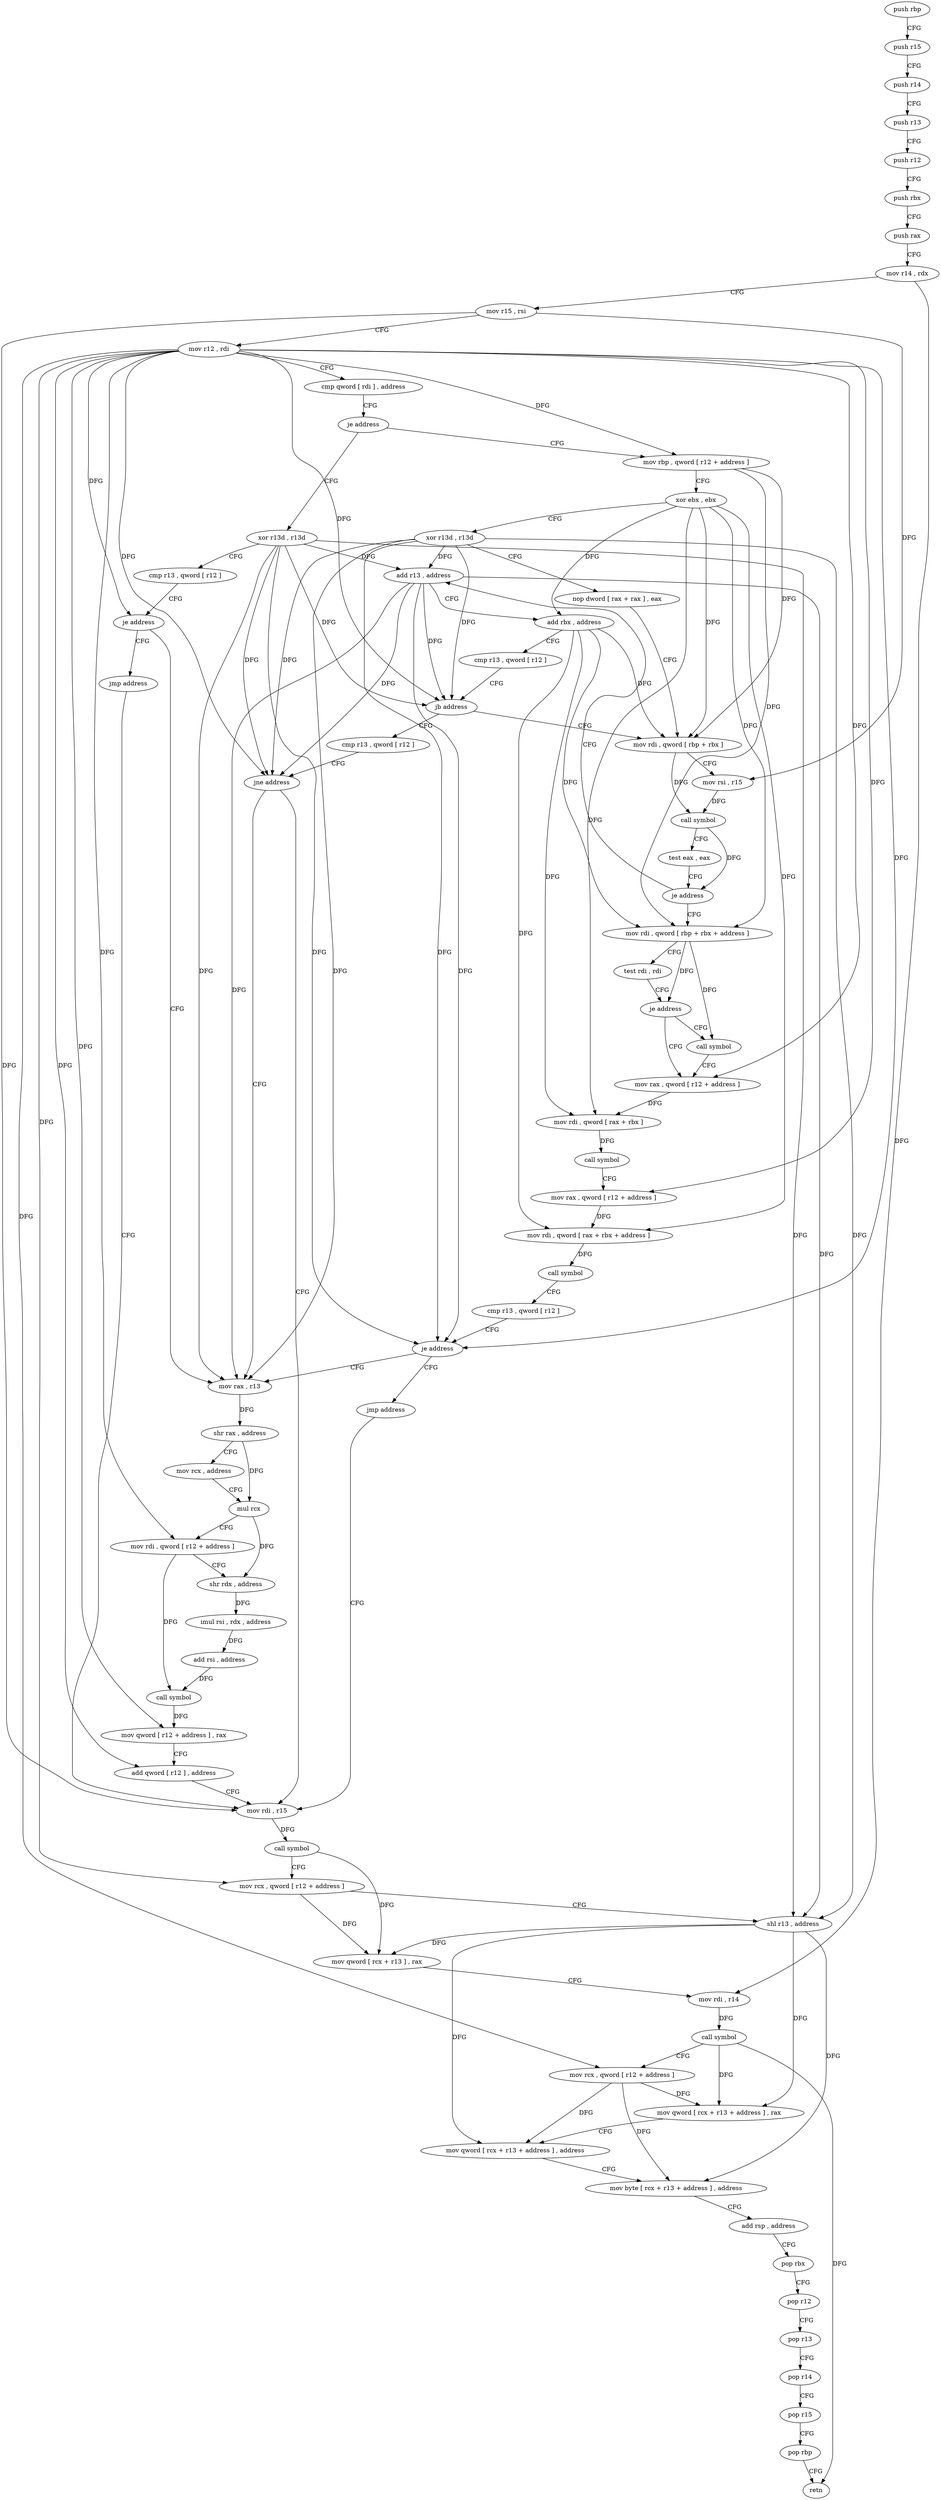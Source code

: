 digraph "func" {
"143280" [label = "push rbp" ]
"143281" [label = "push r15" ]
"143283" [label = "push r14" ]
"143285" [label = "push r13" ]
"143287" [label = "push r12" ]
"143289" [label = "push rbx" ]
"143290" [label = "push rax" ]
"143291" [label = "mov r14 , rdx" ]
"143294" [label = "mov r15 , rsi" ]
"143297" [label = "mov r12 , rdi" ]
"143300" [label = "cmp qword [ rdi ] , address" ]
"143304" [label = "je address" ]
"143496" [label = "xor r13d , r13d" ]
"143310" [label = "mov rbp , qword [ r12 + address ]" ]
"143499" [label = "cmp r13 , qword [ r12 ]" ]
"143503" [label = "je address" ]
"143369" [label = "mov rax , r13" ]
"143509" [label = "jmp address" ]
"143315" [label = "xor ebx , ebx" ]
"143317" [label = "xor r13d , r13d" ]
"143320" [label = "nop dword [ rax + rax ] , eax" ]
"143328" [label = "mov rdi , qword [ rbp + rbx ]" ]
"143372" [label = "shr rax , address" ]
"143376" [label = "mov rcx , address" ]
"143386" [label = "mul rcx" ]
"143389" [label = "mov rdi , qword [ r12 + address ]" ]
"143394" [label = "shr rdx , address" ]
"143398" [label = "imul rsi , rdx , address" ]
"143405" [label = "add rsi , address" ]
"143412" [label = "call symbol" ]
"143417" [label = "mov qword [ r12 + address ] , rax" ]
"143422" [label = "add qword [ r12 ] , address" ]
"143427" [label = "mov rdi , r15" ]
"143511" [label = "mov rdi , qword [ rbp + rbx + address ]" ]
"143516" [label = "test rdi , rdi" ]
"143519" [label = "je address" ]
"143526" [label = "mov rax , qword [ r12 + address ]" ]
"143521" [label = "call symbol" ]
"143349" [label = "add r13 , address" ]
"143353" [label = "add rbx , address" ]
"143357" [label = "cmp r13 , qword [ r12 ]" ]
"143361" [label = "jb address" ]
"143363" [label = "cmp r13 , qword [ r12 ]" ]
"143430" [label = "call symbol" ]
"143435" [label = "mov rcx , qword [ r12 + address ]" ]
"143440" [label = "shl r13 , address" ]
"143444" [label = "mov qword [ rcx + r13 ] , rax" ]
"143448" [label = "mov rdi , r14" ]
"143451" [label = "call symbol" ]
"143456" [label = "mov rcx , qword [ r12 + address ]" ]
"143461" [label = "mov qword [ rcx + r13 + address ] , rax" ]
"143466" [label = "mov qword [ rcx + r13 + address ] , address" ]
"143475" [label = "mov byte [ rcx + r13 + address ] , address" ]
"143481" [label = "add rsp , address" ]
"143485" [label = "pop rbx" ]
"143486" [label = "pop r12" ]
"143488" [label = "pop r13" ]
"143490" [label = "pop r14" ]
"143492" [label = "pop r15" ]
"143494" [label = "pop rbp" ]
"143495" [label = "retn" ]
"143531" [label = "mov rdi , qword [ rax + rbx ]" ]
"143535" [label = "call symbol" ]
"143540" [label = "mov rax , qword [ r12 + address ]" ]
"143545" [label = "mov rdi , qword [ rax + rbx + address ]" ]
"143550" [label = "call symbol" ]
"143555" [label = "cmp r13 , qword [ r12 ]" ]
"143559" [label = "je address" ]
"143565" [label = "jmp address" ]
"143333" [label = "mov rsi , r15" ]
"143336" [label = "call symbol" ]
"143341" [label = "test eax , eax" ]
"143343" [label = "je address" ]
"143367" [label = "jne address" ]
"143280" -> "143281" [ label = "CFG" ]
"143281" -> "143283" [ label = "CFG" ]
"143283" -> "143285" [ label = "CFG" ]
"143285" -> "143287" [ label = "CFG" ]
"143287" -> "143289" [ label = "CFG" ]
"143289" -> "143290" [ label = "CFG" ]
"143290" -> "143291" [ label = "CFG" ]
"143291" -> "143294" [ label = "CFG" ]
"143291" -> "143448" [ label = "DFG" ]
"143294" -> "143297" [ label = "CFG" ]
"143294" -> "143333" [ label = "DFG" ]
"143294" -> "143427" [ label = "DFG" ]
"143297" -> "143300" [ label = "CFG" ]
"143297" -> "143503" [ label = "DFG" ]
"143297" -> "143310" [ label = "DFG" ]
"143297" -> "143389" [ label = "DFG" ]
"143297" -> "143417" [ label = "DFG" ]
"143297" -> "143422" [ label = "DFG" ]
"143297" -> "143435" [ label = "DFG" ]
"143297" -> "143456" [ label = "DFG" ]
"143297" -> "143361" [ label = "DFG" ]
"143297" -> "143526" [ label = "DFG" ]
"143297" -> "143540" [ label = "DFG" ]
"143297" -> "143559" [ label = "DFG" ]
"143297" -> "143367" [ label = "DFG" ]
"143300" -> "143304" [ label = "CFG" ]
"143304" -> "143496" [ label = "CFG" ]
"143304" -> "143310" [ label = "CFG" ]
"143496" -> "143499" [ label = "CFG" ]
"143496" -> "143369" [ label = "DFG" ]
"143496" -> "143440" [ label = "DFG" ]
"143496" -> "143349" [ label = "DFG" ]
"143496" -> "143361" [ label = "DFG" ]
"143496" -> "143559" [ label = "DFG" ]
"143496" -> "143367" [ label = "DFG" ]
"143310" -> "143315" [ label = "CFG" ]
"143310" -> "143328" [ label = "DFG" ]
"143310" -> "143511" [ label = "DFG" ]
"143499" -> "143503" [ label = "CFG" ]
"143503" -> "143369" [ label = "CFG" ]
"143503" -> "143509" [ label = "CFG" ]
"143369" -> "143372" [ label = "DFG" ]
"143509" -> "143427" [ label = "CFG" ]
"143315" -> "143317" [ label = "CFG" ]
"143315" -> "143328" [ label = "DFG" ]
"143315" -> "143511" [ label = "DFG" ]
"143315" -> "143353" [ label = "DFG" ]
"143315" -> "143531" [ label = "DFG" ]
"143315" -> "143545" [ label = "DFG" ]
"143317" -> "143320" [ label = "CFG" ]
"143317" -> "143369" [ label = "DFG" ]
"143317" -> "143440" [ label = "DFG" ]
"143317" -> "143349" [ label = "DFG" ]
"143317" -> "143361" [ label = "DFG" ]
"143317" -> "143559" [ label = "DFG" ]
"143317" -> "143367" [ label = "DFG" ]
"143320" -> "143328" [ label = "CFG" ]
"143328" -> "143333" [ label = "CFG" ]
"143328" -> "143336" [ label = "DFG" ]
"143372" -> "143376" [ label = "CFG" ]
"143372" -> "143386" [ label = "DFG" ]
"143376" -> "143386" [ label = "CFG" ]
"143386" -> "143389" [ label = "CFG" ]
"143386" -> "143394" [ label = "DFG" ]
"143389" -> "143394" [ label = "CFG" ]
"143389" -> "143412" [ label = "DFG" ]
"143394" -> "143398" [ label = "DFG" ]
"143398" -> "143405" [ label = "DFG" ]
"143405" -> "143412" [ label = "DFG" ]
"143412" -> "143417" [ label = "DFG" ]
"143417" -> "143422" [ label = "CFG" ]
"143422" -> "143427" [ label = "CFG" ]
"143427" -> "143430" [ label = "DFG" ]
"143511" -> "143516" [ label = "CFG" ]
"143511" -> "143519" [ label = "DFG" ]
"143511" -> "143521" [ label = "DFG" ]
"143516" -> "143519" [ label = "CFG" ]
"143519" -> "143526" [ label = "CFG" ]
"143519" -> "143521" [ label = "CFG" ]
"143526" -> "143531" [ label = "DFG" ]
"143521" -> "143526" [ label = "CFG" ]
"143349" -> "143353" [ label = "CFG" ]
"143349" -> "143369" [ label = "DFG" ]
"143349" -> "143440" [ label = "DFG" ]
"143349" -> "143361" [ label = "DFG" ]
"143349" -> "143559" [ label = "DFG" ]
"143349" -> "143367" [ label = "DFG" ]
"143353" -> "143357" [ label = "CFG" ]
"143353" -> "143328" [ label = "DFG" ]
"143353" -> "143511" [ label = "DFG" ]
"143353" -> "143531" [ label = "DFG" ]
"143353" -> "143545" [ label = "DFG" ]
"143357" -> "143361" [ label = "CFG" ]
"143361" -> "143328" [ label = "CFG" ]
"143361" -> "143363" [ label = "CFG" ]
"143363" -> "143367" [ label = "CFG" ]
"143430" -> "143435" [ label = "CFG" ]
"143430" -> "143444" [ label = "DFG" ]
"143435" -> "143440" [ label = "CFG" ]
"143435" -> "143444" [ label = "DFG" ]
"143440" -> "143444" [ label = "DFG" ]
"143440" -> "143461" [ label = "DFG" ]
"143440" -> "143466" [ label = "DFG" ]
"143440" -> "143475" [ label = "DFG" ]
"143444" -> "143448" [ label = "CFG" ]
"143448" -> "143451" [ label = "DFG" ]
"143451" -> "143456" [ label = "CFG" ]
"143451" -> "143461" [ label = "DFG" ]
"143451" -> "143495" [ label = "DFG" ]
"143456" -> "143461" [ label = "DFG" ]
"143456" -> "143466" [ label = "DFG" ]
"143456" -> "143475" [ label = "DFG" ]
"143461" -> "143466" [ label = "CFG" ]
"143466" -> "143475" [ label = "CFG" ]
"143475" -> "143481" [ label = "CFG" ]
"143481" -> "143485" [ label = "CFG" ]
"143485" -> "143486" [ label = "CFG" ]
"143486" -> "143488" [ label = "CFG" ]
"143488" -> "143490" [ label = "CFG" ]
"143490" -> "143492" [ label = "CFG" ]
"143492" -> "143494" [ label = "CFG" ]
"143494" -> "143495" [ label = "CFG" ]
"143531" -> "143535" [ label = "DFG" ]
"143535" -> "143540" [ label = "CFG" ]
"143540" -> "143545" [ label = "DFG" ]
"143545" -> "143550" [ label = "DFG" ]
"143550" -> "143555" [ label = "CFG" ]
"143555" -> "143559" [ label = "CFG" ]
"143559" -> "143369" [ label = "CFG" ]
"143559" -> "143565" [ label = "CFG" ]
"143565" -> "143427" [ label = "CFG" ]
"143333" -> "143336" [ label = "DFG" ]
"143336" -> "143341" [ label = "CFG" ]
"143336" -> "143343" [ label = "DFG" ]
"143341" -> "143343" [ label = "CFG" ]
"143343" -> "143511" [ label = "CFG" ]
"143343" -> "143349" [ label = "CFG" ]
"143367" -> "143427" [ label = "CFG" ]
"143367" -> "143369" [ label = "CFG" ]
}

